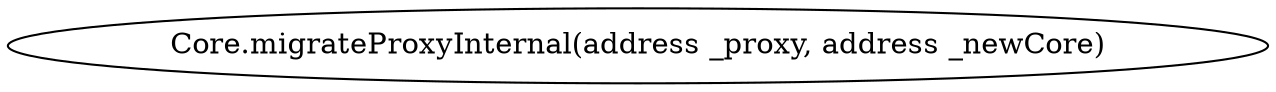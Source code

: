 digraph "" {
	graph [bb="0,0,511.71,36"];
	node [label="\N"];
	"Core.migrateProxyInternal(address _proxy, address _newCore)"	 [height=0.5,
		pos="255.85,18",
		width=7.1071];
}
digraph "" {
	graph [bb="0,0,511.71,36"];
	node [label="\N"];
	"Core.migrateProxyInternal(address _proxy, address _newCore)"	 [height=0.5,
		pos="255.85,18",
		width=7.1071];
}
digraph "" {
	graph [bb="0,0,511.71,36"];
	node [label="\N"];
	"Core.migrateProxyInternal(address _proxy, address _newCore)"	 [height=0.5,
		pos="255.85,18",
		width=7.1071];
}
digraph "" {
	graph [bb="0,0,511.71,36"];
	node [label="\N"];
	"Core.migrateProxyInternal(address _proxy, address _newCore)"	 [height=0.5,
		pos="255.85,18",
		width=7.1071];
}
digraph "" {
	graph [bb="0,0,511.71,36"];
	node [label="\N"];
	"Core.migrateProxyInternal(address _proxy, address _newCore)"	 [height=0.5,
		pos="255.85,18",
		width=7.1071];
}
